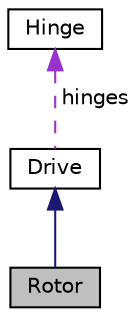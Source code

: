 digraph "Rotor"
{
 // LATEX_PDF_SIZE
  edge [fontname="Helvetica",fontsize="10",labelfontname="Helvetica",labelfontsize="10"];
  node [fontname="Helvetica",fontsize="10",shape=record];
  Node1 [label="Rotor",height=0.2,width=0.4,color="black", fillcolor="grey75", style="filled", fontcolor="black",tooltip="Rotor engine with controlled speed."];
  Node2 -> Node1 [dir="back",color="midnightblue",fontsize="10",style="solid"];
  Node2 [label="Drive",height=0.2,width=0.4,color="black", fillcolor="white", style="filled",URL="$struct_drive.html",tooltip="Drive propelling aircraft."];
  Node3 -> Node2 [dir="back",color="darkorchid3",fontsize="10",style="dashed",label=" hinges" ];
  Node3 [label="Hinge",height=0.2,width=0.4,color="black", fillcolor="white", style="filled",URL="$class_hinge.html",tooltip="Hinge connecting aircraft with drives."];
}
